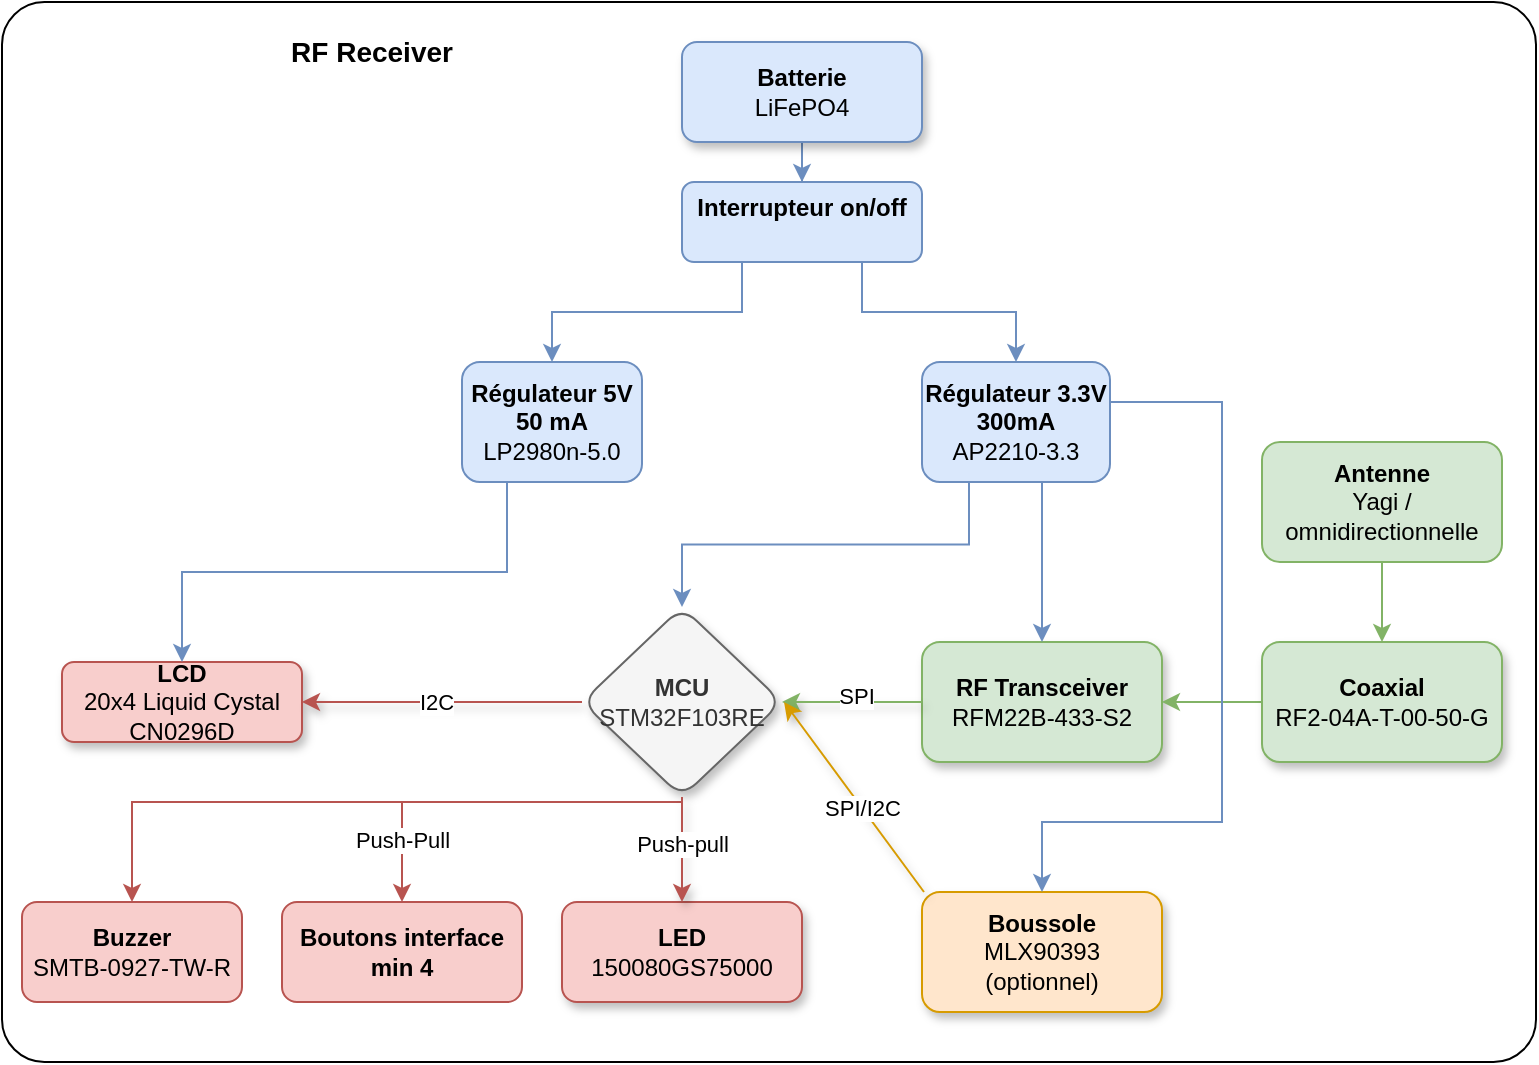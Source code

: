 <mxfile version="24.8.3">
  <diagram name="Page-1" id="NxskJo8XqlLwWPvengEt">
    <mxGraphModel dx="1593" dy="820" grid="1" gridSize="10" guides="1" tooltips="1" connect="1" arrows="1" fold="1" page="1" pageScale="1" pageWidth="827" pageHeight="1169" math="0" shadow="0">
      <root>
        <mxCell id="0" />
        <mxCell id="1" parent="0" />
        <mxCell id="VUWoUcHbOZ1ha3Gr5_bl-1" value="" style="rounded=1;whiteSpace=wrap;html=1;imageWidth=24;arcSize=4;" parent="1" vertex="1">
          <mxGeometry x="30" y="30" width="767" height="530" as="geometry" />
        </mxCell>
        <mxCell id="U1h8oGFtNx-ktG8ua2vO-17" style="edgeStyle=orthogonalEdgeStyle;rounded=0;orthogonalLoop=1;jettySize=auto;html=1;exitX=0.5;exitY=1;exitDx=0;exitDy=0;fillColor=#f8cecc;strokeColor=#b85450;" parent="1" source="VUWoUcHbOZ1ha3Gr5_bl-3" target="U1h8oGFtNx-ktG8ua2vO-16" edge="1">
          <mxGeometry relative="1" as="geometry">
            <Array as="points">
              <mxPoint x="370" y="430" />
              <mxPoint x="230" y="430" />
            </Array>
          </mxGeometry>
        </mxCell>
        <mxCell id="U1h8oGFtNx-ktG8ua2vO-27" value="Push-Pull" style="edgeLabel;html=1;align=center;verticalAlign=middle;resizable=0;points=[];" parent="U1h8oGFtNx-ktG8ua2vO-17" vertex="1" connectable="0">
          <mxGeometry x="0.675" relative="1" as="geometry">
            <mxPoint as="offset" />
          </mxGeometry>
        </mxCell>
        <mxCell id="U1h8oGFtNx-ktG8ua2vO-26" style="edgeStyle=orthogonalEdgeStyle;rounded=0;orthogonalLoop=1;jettySize=auto;html=1;exitX=0.5;exitY=1;exitDx=0;exitDy=0;entryX=0.5;entryY=0;entryDx=0;entryDy=0;fillColor=#f8cecc;strokeColor=#b85450;" parent="1" source="VUWoUcHbOZ1ha3Gr5_bl-3" target="U1h8oGFtNx-ktG8ua2vO-25" edge="1">
          <mxGeometry relative="1" as="geometry">
            <Array as="points">
              <mxPoint x="370" y="430" />
              <mxPoint x="95" y="430" />
            </Array>
          </mxGeometry>
        </mxCell>
        <mxCell id="VUWoUcHbOZ1ha3Gr5_bl-3" value="&lt;b&gt;MCU&lt;/b&gt;&lt;br&gt;&lt;div&gt;STM32F103RE&lt;/div&gt;" style="rhombus;whiteSpace=wrap;html=1;rounded=1;shadow=1;fillColor=#f5f5f5;fontColor=#333333;strokeColor=#666666;" parent="1" vertex="1">
          <mxGeometry x="320" y="332.5" width="100" height="95" as="geometry" />
        </mxCell>
        <mxCell id="VUWoUcHbOZ1ha3Gr5_bl-4" value="&lt;div&gt;&lt;b&gt;RF Transceiver&lt;/b&gt;&lt;/div&gt;RFM22B-433-S2" style="rounded=1;whiteSpace=wrap;html=1;fillColor=#d5e8d4;strokeColor=#82b366;shadow=1;" parent="1" vertex="1">
          <mxGeometry x="490" y="350" width="120" height="60" as="geometry" />
        </mxCell>
        <mxCell id="U1h8oGFtNx-ktG8ua2vO-4" style="edgeStyle=orthogonalEdgeStyle;rounded=0;orthogonalLoop=1;jettySize=auto;html=1;exitX=0;exitY=0.5;exitDx=0;exitDy=0;entryX=1;entryY=0.5;entryDx=0;entryDy=0;fillColor=#d5e8d4;strokeColor=#82b366;" parent="1" source="VUWoUcHbOZ1ha3Gr5_bl-5" target="VUWoUcHbOZ1ha3Gr5_bl-4" edge="1">
          <mxGeometry relative="1" as="geometry" />
        </mxCell>
        <mxCell id="VUWoUcHbOZ1ha3Gr5_bl-5" value="&lt;b&gt;Coaxial&lt;/b&gt;&lt;div&gt;RF2-04A-T-00-50-G&lt;br&gt;&lt;/div&gt;" style="rounded=1;whiteSpace=wrap;html=1;fillColor=#d5e8d4;strokeColor=#82b366;shadow=1;" parent="1" vertex="1">
          <mxGeometry x="660" y="350" width="120" height="60" as="geometry" />
        </mxCell>
        <mxCell id="VUWoUcHbOZ1ha3Gr5_bl-10" value="&lt;b&gt;LCD&lt;/b&gt;&lt;div&gt;20x4 Liquid Cystal&lt;/div&gt;&lt;div&gt;CN0296D&lt;/div&gt;" style="rounded=1;whiteSpace=wrap;html=1;fillColor=#f8cecc;strokeColor=#b85450;shadow=1;" parent="1" vertex="1">
          <mxGeometry x="60" y="360" width="120" height="40" as="geometry" />
        </mxCell>
        <mxCell id="VUWoUcHbOZ1ha3Gr5_bl-11" style="edgeStyle=orthogonalEdgeStyle;rounded=0;orthogonalLoop=1;jettySize=auto;html=1;exitX=0.5;exitY=1;exitDx=0;exitDy=0;" parent="1" source="VUWoUcHbOZ1ha3Gr5_bl-10" target="VUWoUcHbOZ1ha3Gr5_bl-10" edge="1">
          <mxGeometry relative="1" as="geometry" />
        </mxCell>
        <mxCell id="VUWoUcHbOZ1ha3Gr5_bl-12" value="" style="endArrow=classic;html=1;rounded=0;entryX=1;entryY=0.5;entryDx=0;entryDy=0;exitX=0;exitY=0.5;exitDx=0;exitDy=0;fillColor=#f8cecc;strokeColor=#b85450;shadow=1;" parent="1" source="VUWoUcHbOZ1ha3Gr5_bl-3" target="VUWoUcHbOZ1ha3Gr5_bl-10" edge="1">
          <mxGeometry width="50" height="50" relative="1" as="geometry">
            <mxPoint x="360" y="430" as="sourcePoint" />
            <mxPoint x="410" y="380" as="targetPoint" />
          </mxGeometry>
        </mxCell>
        <mxCell id="U1h8oGFtNx-ktG8ua2vO-5" value="I2C" style="edgeLabel;html=1;align=center;verticalAlign=middle;resizable=0;points=[];" parent="VUWoUcHbOZ1ha3Gr5_bl-12" vertex="1" connectable="0">
          <mxGeometry x="0.046" relative="1" as="geometry">
            <mxPoint as="offset" />
          </mxGeometry>
        </mxCell>
        <mxCell id="U1h8oGFtNx-ktG8ua2vO-21" style="edgeStyle=orthogonalEdgeStyle;rounded=0;orthogonalLoop=1;jettySize=auto;html=1;exitX=0.5;exitY=1;exitDx=0;exitDy=0;fillColor=#dae8fc;strokeColor=#6c8ebf;" parent="1" source="VUWoUcHbOZ1ha3Gr5_bl-15" target="U1h8oGFtNx-ktG8ua2vO-19" edge="1">
          <mxGeometry relative="1" as="geometry" />
        </mxCell>
        <mxCell id="VUWoUcHbOZ1ha3Gr5_bl-15" value="&lt;b&gt;Batterie&lt;/b&gt;&lt;div&gt;LiFePO4&lt;/div&gt;" style="rounded=1;whiteSpace=wrap;html=1;fillColor=#dae8fc;strokeColor=#6c8ebf;shadow=1;" parent="1" vertex="1">
          <mxGeometry x="370" y="50" width="120" height="50" as="geometry" />
        </mxCell>
        <mxCell id="VUWoUcHbOZ1ha3Gr5_bl-18" value="&lt;b&gt;LED&lt;/b&gt;&lt;div&gt;150080GS75000&lt;br&gt;&lt;/div&gt;" style="rounded=1;whiteSpace=wrap;html=1;fillColor=#f8cecc;strokeColor=#b85450;shadow=1;" parent="1" vertex="1">
          <mxGeometry x="310" y="480" width="120" height="50" as="geometry" />
        </mxCell>
        <mxCell id="VUWoUcHbOZ1ha3Gr5_bl-19" value="" style="endArrow=classic;html=1;rounded=0;entryX=0.5;entryY=0;entryDx=0;entryDy=0;exitX=0.5;exitY=1;exitDx=0;exitDy=0;fillColor=#f8cecc;strokeColor=#b85450;shadow=1;" parent="1" source="VUWoUcHbOZ1ha3Gr5_bl-3" target="VUWoUcHbOZ1ha3Gr5_bl-18" edge="1">
          <mxGeometry width="50" height="50" relative="1" as="geometry">
            <mxPoint x="360" y="430" as="sourcePoint" />
            <mxPoint x="410" y="380" as="targetPoint" />
          </mxGeometry>
        </mxCell>
        <mxCell id="VUWoUcHbOZ1ha3Gr5_bl-20" value="Push-pull" style="edgeLabel;html=1;align=center;verticalAlign=middle;resizable=0;points=[];" parent="VUWoUcHbOZ1ha3Gr5_bl-19" vertex="1" connectable="0">
          <mxGeometry x="-0.103" relative="1" as="geometry">
            <mxPoint as="offset" />
          </mxGeometry>
        </mxCell>
        <mxCell id="VUWoUcHbOZ1ha3Gr5_bl-22" value="&lt;font style=&quot;font-size: 14px;&quot;&gt;&lt;b&gt;RF Receiver&lt;/b&gt;&lt;/font&gt;" style="text;html=1;align=center;verticalAlign=middle;whiteSpace=wrap;rounded=0;" parent="1" vertex="1">
          <mxGeometry x="160" y="40" width="110" height="30" as="geometry" />
        </mxCell>
        <mxCell id="N112UVhj9Pre4B2FK2SM-1" value="&lt;b&gt;Boussole&lt;/b&gt;&lt;div&gt;MLX90393&lt;br&gt;&lt;/div&gt;&lt;div&gt;(optionnel)&lt;/div&gt;" style="rounded=1;whiteSpace=wrap;html=1;fillColor=#ffe6cc;strokeColor=#d79b00;shadow=1;" parent="1" vertex="1">
          <mxGeometry x="490" y="475" width="120" height="60" as="geometry" />
        </mxCell>
        <mxCell id="N112UVhj9Pre4B2FK2SM-3" value="" style="endArrow=classic;html=1;rounded=0;entryX=1;entryY=0.5;entryDx=0;entryDy=0;exitX=0;exitY=0.5;exitDx=0;exitDy=0;fillColor=#d5e8d4;strokeColor=#82b366;shadow=1;" parent="1" source="VUWoUcHbOZ1ha3Gr5_bl-4" target="VUWoUcHbOZ1ha3Gr5_bl-3" edge="1">
          <mxGeometry width="50" height="50" relative="1" as="geometry">
            <mxPoint x="240" y="350" as="sourcePoint" />
            <mxPoint x="290" y="300" as="targetPoint" />
          </mxGeometry>
        </mxCell>
        <mxCell id="N112UVhj9Pre4B2FK2SM-4" value="SPI" style="edgeLabel;html=1;align=center;verticalAlign=middle;resizable=0;points=[];" parent="N112UVhj9Pre4B2FK2SM-3" vertex="1" connectable="0">
          <mxGeometry x="-0.051" y="-3" relative="1" as="geometry">
            <mxPoint as="offset" />
          </mxGeometry>
        </mxCell>
        <mxCell id="N112UVhj9Pre4B2FK2SM-6" value="" style="endArrow=classic;html=1;rounded=0;exitX=0;exitY=0;exitDx=0;exitDy=0;entryX=1;entryY=0.5;entryDx=0;entryDy=0;fillColor=#ffe6cc;strokeColor=#d79b00;shadow=1;" parent="1" edge="1">
          <mxGeometry width="50" height="50" relative="1" as="geometry">
            <mxPoint x="491" y="475" as="sourcePoint" />
            <mxPoint x="421" y="380" as="targetPoint" />
          </mxGeometry>
        </mxCell>
        <mxCell id="N112UVhj9Pre4B2FK2SM-7" value="SPI/I2C" style="edgeLabel;html=1;align=center;verticalAlign=middle;resizable=0;points=[];" parent="N112UVhj9Pre4B2FK2SM-6" vertex="1" connectable="0">
          <mxGeometry x="-0.105" relative="1" as="geometry">
            <mxPoint as="offset" />
          </mxGeometry>
        </mxCell>
        <mxCell id="U1h8oGFtNx-ktG8ua2vO-10" style="edgeStyle=orthogonalEdgeStyle;rounded=0;orthogonalLoop=1;jettySize=auto;html=1;exitX=0.25;exitY=1;exitDx=0;exitDy=0;entryX=0.5;entryY=0;entryDx=0;entryDy=0;fillColor=#dae8fc;strokeColor=#6c8ebf;" parent="1" source="U1h8oGFtNx-ktG8ua2vO-1" target="VUWoUcHbOZ1ha3Gr5_bl-3" edge="1">
          <mxGeometry relative="1" as="geometry" />
        </mxCell>
        <mxCell id="U1h8oGFtNx-ktG8ua2vO-13" style="edgeStyle=orthogonalEdgeStyle;rounded=0;orthogonalLoop=1;jettySize=auto;html=1;exitX=0.5;exitY=1;exitDx=0;exitDy=0;fillColor=#dae8fc;strokeColor=#6c8ebf;" parent="1" source="U1h8oGFtNx-ktG8ua2vO-1" target="VUWoUcHbOZ1ha3Gr5_bl-4" edge="1">
          <mxGeometry relative="1" as="geometry">
            <Array as="points">
              <mxPoint x="550" y="260" />
            </Array>
          </mxGeometry>
        </mxCell>
        <mxCell id="U1h8oGFtNx-ktG8ua2vO-15" style="edgeStyle=orthogonalEdgeStyle;rounded=0;orthogonalLoop=1;jettySize=auto;html=1;exitX=1;exitY=0.5;exitDx=0;exitDy=0;fillColor=#dae8fc;strokeColor=#6c8ebf;" parent="1" source="U1h8oGFtNx-ktG8ua2vO-1" target="N112UVhj9Pre4B2FK2SM-1" edge="1">
          <mxGeometry relative="1" as="geometry">
            <Array as="points">
              <mxPoint x="640" y="230" />
              <mxPoint x="640" y="440" />
              <mxPoint x="550" y="440" />
            </Array>
          </mxGeometry>
        </mxCell>
        <mxCell id="U1h8oGFtNx-ktG8ua2vO-1" value="&lt;b&gt;Régulateur 3.3V&lt;/b&gt;&lt;div&gt;&lt;b&gt;300mA&lt;/b&gt;&lt;/div&gt;&lt;div&gt;AP2210-3.3&lt;/div&gt;" style="rounded=1;whiteSpace=wrap;html=1;fillColor=#dae8fc;strokeColor=#6c8ebf;" parent="1" vertex="1">
          <mxGeometry x="490" y="210" width="94" height="60" as="geometry" />
        </mxCell>
        <mxCell id="U1h8oGFtNx-ktG8ua2vO-9" style="edgeStyle=orthogonalEdgeStyle;rounded=0;orthogonalLoop=1;jettySize=auto;html=1;exitX=0.25;exitY=1;exitDx=0;exitDy=0;entryX=0.5;entryY=0;entryDx=0;entryDy=0;fillColor=#dae8fc;strokeColor=#6c8ebf;" parent="1" source="U1h8oGFtNx-ktG8ua2vO-2" target="VUWoUcHbOZ1ha3Gr5_bl-10" edge="1">
          <mxGeometry relative="1" as="geometry" />
        </mxCell>
        <mxCell id="U1h8oGFtNx-ktG8ua2vO-2" value="&lt;b&gt;Régulateur 5V&lt;/b&gt;&lt;div&gt;&lt;b&gt;50 mA&lt;/b&gt;&lt;/div&gt;&lt;div&gt;LP2980n-5.0&lt;/div&gt;" style="rounded=1;whiteSpace=wrap;html=1;fillColor=#dae8fc;strokeColor=#6c8ebf;" parent="1" vertex="1">
          <mxGeometry x="260" y="210" width="90" height="60" as="geometry" />
        </mxCell>
        <mxCell id="U1h8oGFtNx-ktG8ua2vO-16" value="&lt;b&gt;Boutons interface&lt;/b&gt;&lt;div&gt;&lt;b&gt;min 4&lt;/b&gt;&lt;/div&gt;" style="rounded=1;whiteSpace=wrap;html=1;fillColor=#f8cecc;strokeColor=#b85450;" parent="1" vertex="1">
          <mxGeometry x="170" y="480" width="120" height="50" as="geometry" />
        </mxCell>
        <mxCell id="U1h8oGFtNx-ktG8ua2vO-22" style="edgeStyle=orthogonalEdgeStyle;rounded=0;orthogonalLoop=1;jettySize=auto;html=1;exitX=0.25;exitY=1;exitDx=0;exitDy=0;fillColor=#dae8fc;strokeColor=#6c8ebf;" parent="1" source="U1h8oGFtNx-ktG8ua2vO-19" target="U1h8oGFtNx-ktG8ua2vO-2" edge="1">
          <mxGeometry relative="1" as="geometry" />
        </mxCell>
        <mxCell id="U1h8oGFtNx-ktG8ua2vO-23" style="edgeStyle=orthogonalEdgeStyle;rounded=0;orthogonalLoop=1;jettySize=auto;html=1;exitX=0.75;exitY=1;exitDx=0;exitDy=0;fillColor=#dae8fc;strokeColor=#6c8ebf;" parent="1" source="U1h8oGFtNx-ktG8ua2vO-19" target="U1h8oGFtNx-ktG8ua2vO-1" edge="1">
          <mxGeometry relative="1" as="geometry" />
        </mxCell>
        <mxCell id="U1h8oGFtNx-ktG8ua2vO-19" value="&lt;b&gt;Interrupteur on/off&lt;/b&gt;&lt;div&gt;&lt;b&gt;&lt;br&gt;&lt;/b&gt;&lt;/div&gt;" style="rounded=1;whiteSpace=wrap;html=1;fillColor=#dae8fc;strokeColor=#6c8ebf;" parent="1" vertex="1">
          <mxGeometry x="370" y="120" width="120" height="40" as="geometry" />
        </mxCell>
        <mxCell id="U1h8oGFtNx-ktG8ua2vO-25" value="&lt;b&gt;Buzzer&lt;/b&gt;&lt;div&gt;SMTB-0927-TW-R&lt;/div&gt;" style="rounded=1;whiteSpace=wrap;html=1;fillColor=#f8cecc;strokeColor=#b85450;" parent="1" vertex="1">
          <mxGeometry x="40" y="480" width="110" height="50" as="geometry" />
        </mxCell>
        <mxCell id="U1h8oGFtNx-ktG8ua2vO-29" style="edgeStyle=orthogonalEdgeStyle;rounded=0;orthogonalLoop=1;jettySize=auto;html=1;exitX=0.5;exitY=1;exitDx=0;exitDy=0;fillColor=#d5e8d4;strokeColor=#82b366;" parent="1" source="U1h8oGFtNx-ktG8ua2vO-28" target="VUWoUcHbOZ1ha3Gr5_bl-5" edge="1">
          <mxGeometry relative="1" as="geometry" />
        </mxCell>
        <mxCell id="U1h8oGFtNx-ktG8ua2vO-28" value="&lt;b&gt;Antenne&lt;/b&gt;&lt;div&gt;Yagi / omnidirectionnelle&lt;/div&gt;" style="rounded=1;whiteSpace=wrap;html=1;fillColor=#d5e8d4;strokeColor=#82b366;" parent="1" vertex="1">
          <mxGeometry x="660" y="250" width="120" height="60" as="geometry" />
        </mxCell>
      </root>
    </mxGraphModel>
  </diagram>
</mxfile>
